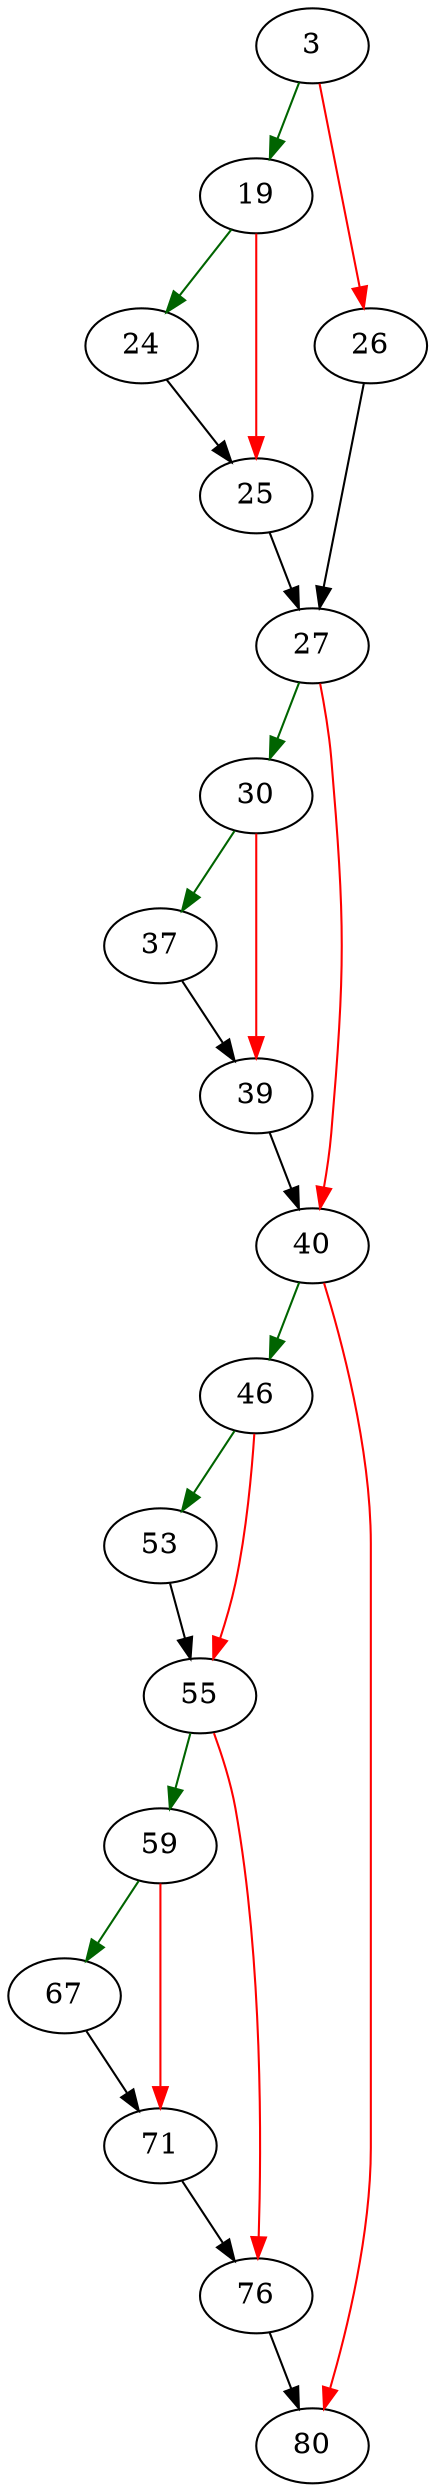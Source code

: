strict digraph "sqlite3BtreeRollback" {
	// Node definitions.
	3 [entry=true];
	19;
	26;
	24;
	25;
	27;
	30;
	40;
	37;
	39;
	46;
	80;
	53;
	55;
	59;
	76;
	67;
	71;

	// Edge definitions.
	3 -> 19 [
		color=darkgreen
		cond=true
	];
	3 -> 26 [
		color=red
		cond=false
	];
	19 -> 24 [
		color=darkgreen
		cond=true
	];
	19 -> 25 [
		color=red
		cond=false
	];
	26 -> 27;
	24 -> 25;
	25 -> 27;
	27 -> 30 [
		color=darkgreen
		cond=true
	];
	27 -> 40 [
		color=red
		cond=false
	];
	30 -> 37 [
		color=darkgreen
		cond=true
	];
	30 -> 39 [
		color=red
		cond=false
	];
	40 -> 46 [
		color=darkgreen
		cond=true
	];
	40 -> 80 [
		color=red
		cond=false
	];
	37 -> 39;
	39 -> 40;
	46 -> 53 [
		color=darkgreen
		cond=true
	];
	46 -> 55 [
		color=red
		cond=false
	];
	53 -> 55;
	55 -> 59 [
		color=darkgreen
		cond=true
	];
	55 -> 76 [
		color=red
		cond=false
	];
	59 -> 67 [
		color=darkgreen
		cond=true
	];
	59 -> 71 [
		color=red
		cond=false
	];
	76 -> 80;
	67 -> 71;
	71 -> 76;
}